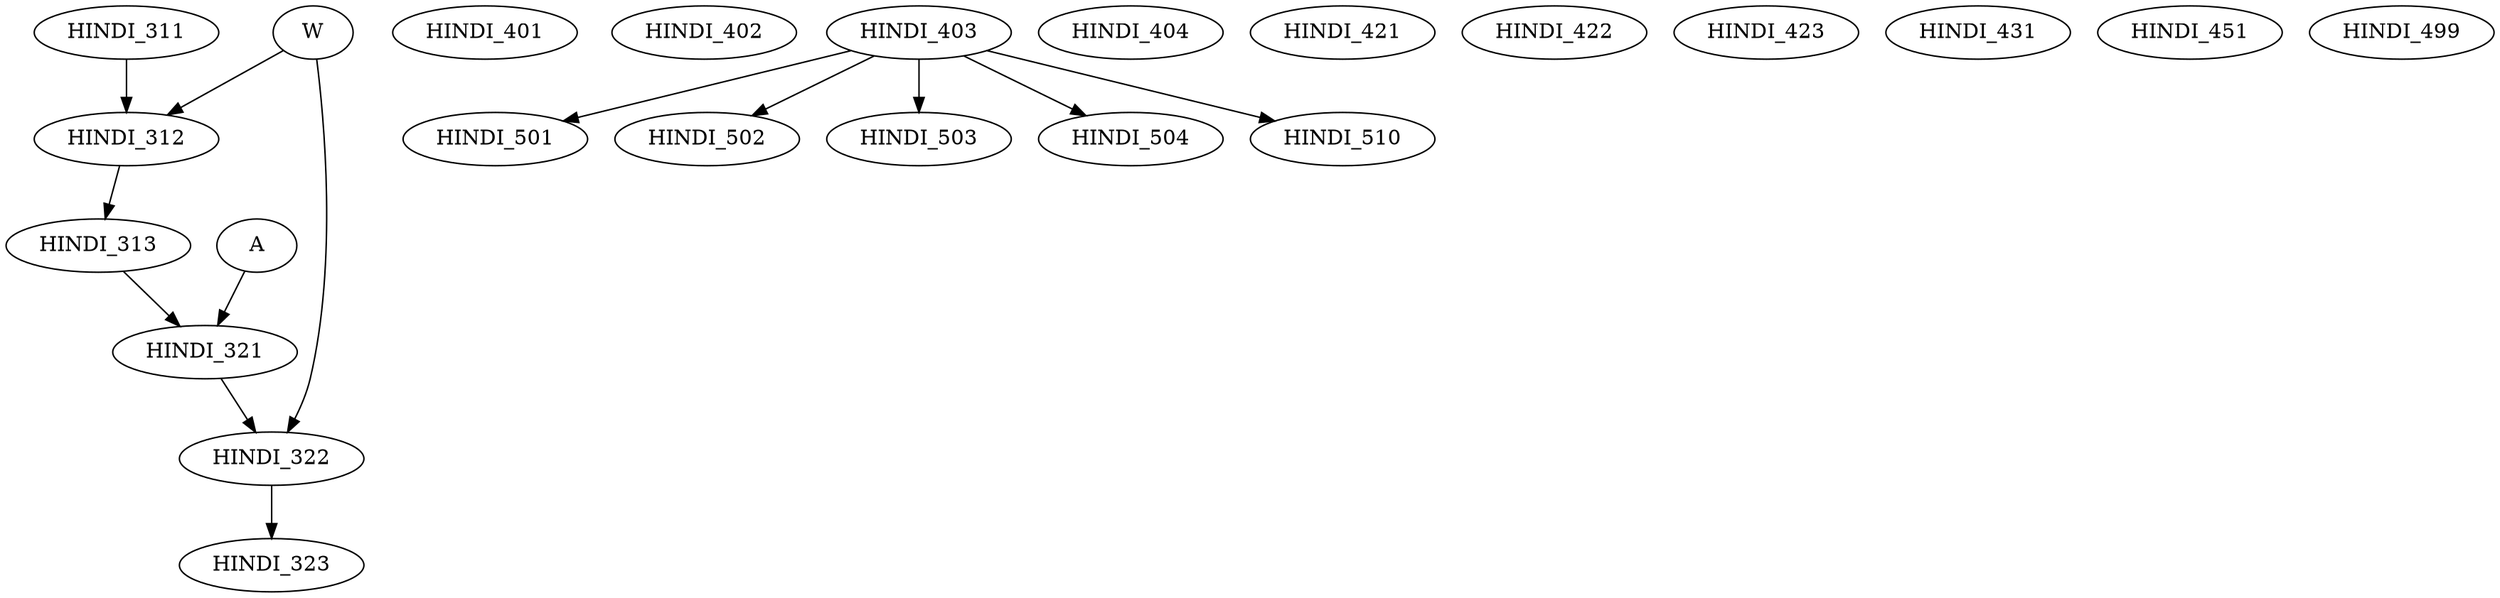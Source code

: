 digraph G {
    HINDI_311;
    edge [color=black];
    HINDI_311 -> HINDI_312;
    W -> HINDI_312;
    edge [color=black];
    HINDI_312 -> HINDI_313;
    edge [color=black];
    HINDI_313 -> HINDI_321;
    A -> HINDI_321;
    edge [color=black];
    HINDI_321 -> HINDI_322;
    W -> HINDI_322;
    edge [color=black];
    HINDI_322 -> HINDI_323;
    HINDI_401;
    HINDI_402;
    HINDI_403;
    HINDI_404;
    HINDI_421;
    HINDI_422;
    HINDI_423;
    HINDI_431;
    HINDI_451;
    HINDI_499;
    edge [color=black];
    HINDI_403 -> HINDI_501;
    edge [color=black];
    HINDI_403 -> HINDI_502;
    edge [color=black];
    HINDI_403 -> HINDI_503;
    edge [color=black];
    HINDI_403 -> HINDI_504;
    edge [color=black];
    HINDI_403 -> HINDI_510;
}
